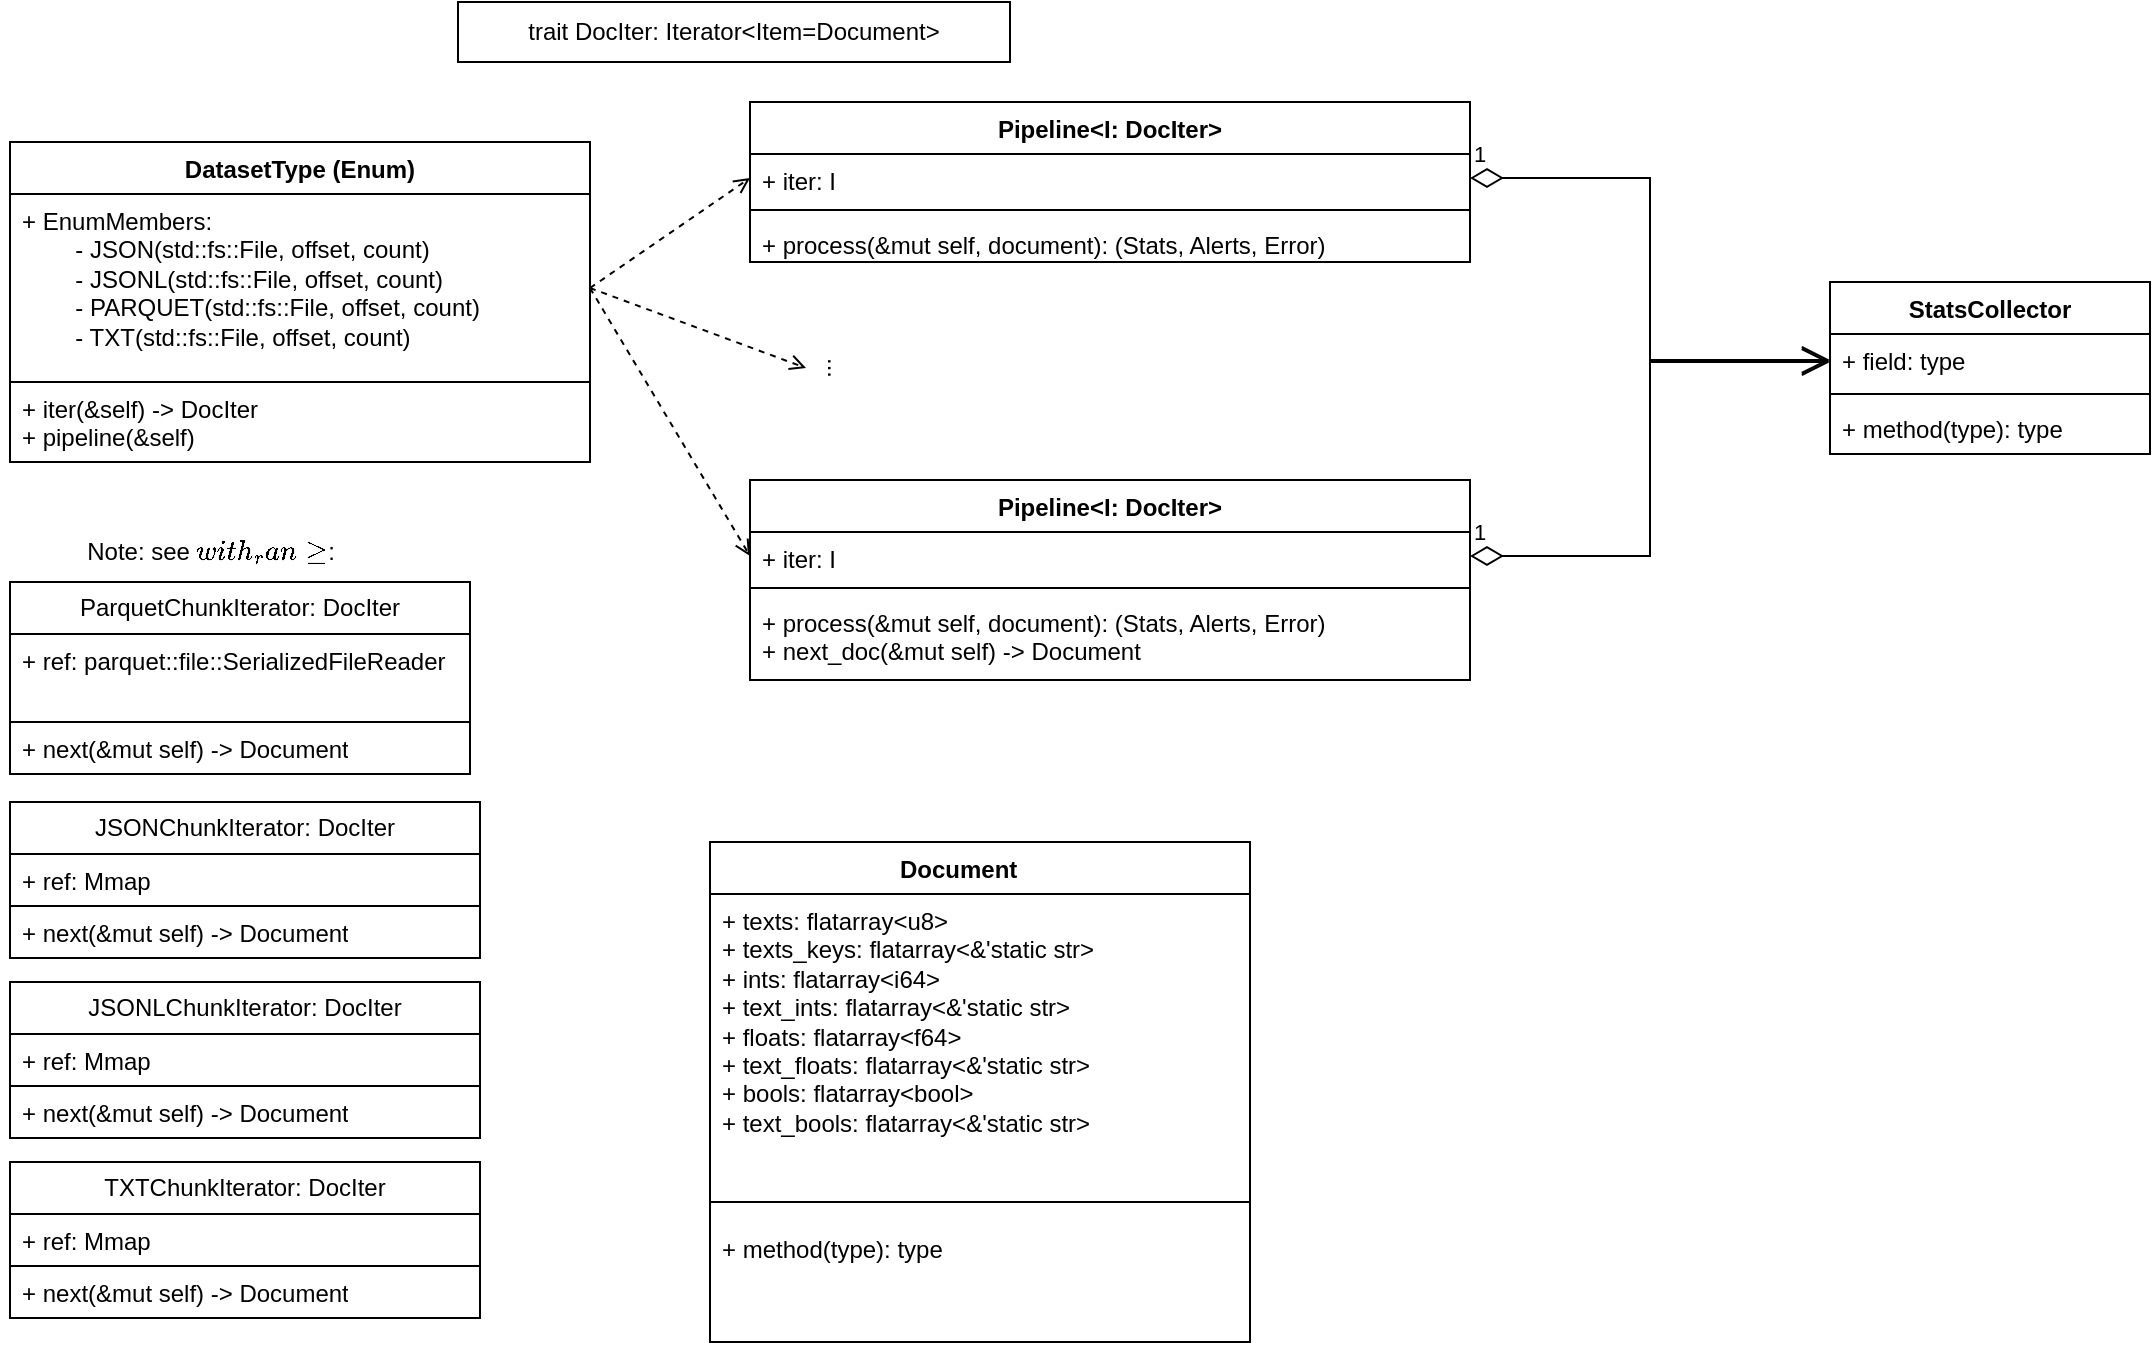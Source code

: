 <mxfile version="26.2.14">
  <diagram id="C5RBs43oDa-KdzZeNtuy" name="Page-1">
    <mxGraphModel dx="222" dy="354" grid="1" gridSize="10" guides="1" tooltips="1" connect="1" arrows="1" fold="1" page="1" pageScale="1" pageWidth="827" pageHeight="1169" math="0" shadow="0">
      <root>
        <mxCell id="WIyWlLk6GJQsqaUBKTNV-0" />
        <mxCell id="WIyWlLk6GJQsqaUBKTNV-1" parent="WIyWlLk6GJQsqaUBKTNV-0" />
        <mxCell id="qO3jAOuhROKbY-ezE0CX-12" value="DatasetType (Enum)" style="swimlane;fontStyle=1;align=center;verticalAlign=top;childLayout=stackLayout;horizontal=1;startSize=26;horizontalStack=0;resizeParent=1;resizeParentMax=0;resizeLast=0;collapsible=1;marginBottom=0;whiteSpace=wrap;html=1;" parent="WIyWlLk6GJQsqaUBKTNV-1" vertex="1">
          <mxGeometry x="30" y="70" width="290" height="160" as="geometry" />
        </mxCell>
        <mxCell id="qO3jAOuhROKbY-ezE0CX-13" value="&lt;div&gt;+ EnumMembers:&lt;/div&gt;&lt;div&gt;&lt;span style=&quot;white-space: pre;&quot;&gt;&#x9;&lt;/span&gt;- JSON(std::fs::File, offset, count)&lt;/div&gt;&lt;div&gt;&lt;span style=&quot;white-space: pre;&quot;&gt;&#x9;&lt;/span&gt;- JSONL(std::fs::File, offset, count)&lt;/div&gt;&lt;div&gt;&lt;span style=&quot;white-space: pre;&quot;&gt;&#x9;&lt;/span&gt;- PARQUET(std::fs::File, offset, count)&lt;/div&gt;&lt;div&gt;&lt;span style=&quot;white-space: pre;&quot;&gt;&#x9;&lt;/span&gt;- TXT(std::fs::File, offset, count)&lt;/div&gt;&lt;br&gt;&lt;div&gt;&lt;br&gt;&lt;/div&gt;" style="text;strokeColor=none;fillColor=none;align=left;verticalAlign=top;spacingLeft=4;spacingRight=4;overflow=hidden;rotatable=0;points=[[0,0.5],[1,0.5]];portConstraint=eastwest;whiteSpace=wrap;html=1;" parent="qO3jAOuhROKbY-ezE0CX-12" vertex="1">
          <mxGeometry y="26" width="290" height="94" as="geometry" />
        </mxCell>
        <mxCell id="qO3jAOuhROKbY-ezE0CX-25" value="&lt;div&gt;+ iter(&amp;amp;self) -&amp;gt; DocIter&lt;/div&gt;&lt;div&gt;+ pipeline(&amp;amp;self)&lt;/div&gt;" style="text;strokeColor=default;fillColor=none;align=left;verticalAlign=top;spacingLeft=4;spacingRight=4;overflow=hidden;rotatable=0;points=[[0,0.5],[1,0.5]];portConstraint=eastwest;whiteSpace=wrap;html=1;" parent="qO3jAOuhROKbY-ezE0CX-12" vertex="1">
          <mxGeometry y="120" width="290" height="40" as="geometry" />
        </mxCell>
        <mxCell id="qO3jAOuhROKbY-ezE0CX-16" value="Pipeline&amp;lt;I: DocIter&amp;gt;" style="swimlane;fontStyle=1;align=center;verticalAlign=top;childLayout=stackLayout;horizontal=1;startSize=26;horizontalStack=0;resizeParent=1;resizeParentMax=0;resizeLast=0;collapsible=1;marginBottom=0;whiteSpace=wrap;html=1;" parent="WIyWlLk6GJQsqaUBKTNV-1" vertex="1">
          <mxGeometry x="400" y="50" width="360" height="80" as="geometry" />
        </mxCell>
        <mxCell id="qO3jAOuhROKbY-ezE0CX-17" value="&lt;div&gt;+ iter: I &lt;br&gt;&lt;/div&gt;" style="text;strokeColor=none;fillColor=none;align=left;verticalAlign=top;spacingLeft=4;spacingRight=4;overflow=hidden;rotatable=0;points=[[0,0.5],[1,0.5]];portConstraint=eastwest;whiteSpace=wrap;html=1;" parent="qO3jAOuhROKbY-ezE0CX-16" vertex="1">
          <mxGeometry y="26" width="360" height="24" as="geometry" />
        </mxCell>
        <mxCell id="qO3jAOuhROKbY-ezE0CX-18" value="" style="line;strokeWidth=1;fillColor=none;align=left;verticalAlign=middle;spacingTop=-1;spacingLeft=3;spacingRight=3;rotatable=0;labelPosition=right;points=[];portConstraint=eastwest;strokeColor=inherit;" parent="qO3jAOuhROKbY-ezE0CX-16" vertex="1">
          <mxGeometry y="50" width="360" height="8" as="geometry" />
        </mxCell>
        <mxCell id="qO3jAOuhROKbY-ezE0CX-19" value="+ process(&amp;amp;mut self, document): (Stats, Alerts, Error)" style="text;strokeColor=none;fillColor=none;align=left;verticalAlign=top;spacingLeft=4;spacingRight=4;overflow=hidden;rotatable=0;points=[[0,0.5],[1,0.5]];portConstraint=eastwest;whiteSpace=wrap;html=1;" parent="qO3jAOuhROKbY-ezE0CX-16" vertex="1">
          <mxGeometry y="58" width="360" height="22" as="geometry" />
        </mxCell>
        <mxCell id="qO3jAOuhROKbY-ezE0CX-26" value="ParquetChunkIterator: DocIter" style="swimlane;fontStyle=0;childLayout=stackLayout;horizontal=1;startSize=26;fillColor=none;horizontalStack=0;resizeParent=1;resizeParentMax=0;resizeLast=0;collapsible=1;marginBottom=0;whiteSpace=wrap;html=1;" parent="WIyWlLk6GJQsqaUBKTNV-1" vertex="1">
          <mxGeometry x="30" y="290" width="230" height="96" as="geometry" />
        </mxCell>
        <mxCell id="qO3jAOuhROKbY-ezE0CX-27" value="+ ref: parquet::file::SerializedFileReader" style="text;strokeColor=default;fillColor=none;align=left;verticalAlign=top;spacingLeft=4;spacingRight=4;overflow=hidden;rotatable=0;points=[[0,0.5],[1,0.5]];portConstraint=eastwest;whiteSpace=wrap;html=1;" parent="qO3jAOuhROKbY-ezE0CX-26" vertex="1">
          <mxGeometry y="26" width="230" height="44" as="geometry" />
        </mxCell>
        <mxCell id="qO3jAOuhROKbY-ezE0CX-30" value="+ next(&amp;amp;mut self) -&amp;gt; Document" style="text;strokeColor=none;fillColor=none;align=left;verticalAlign=top;spacingLeft=4;spacingRight=4;overflow=hidden;rotatable=0;points=[[0,0.5],[1,0.5]];portConstraint=eastwest;whiteSpace=wrap;html=1;" parent="qO3jAOuhROKbY-ezE0CX-26" vertex="1">
          <mxGeometry y="70" width="230" height="26" as="geometry" />
        </mxCell>
        <mxCell id="qO3jAOuhROKbY-ezE0CX-31" value="&lt;div&gt;JSONLChunkIterator: DocIter&lt;/div&gt;" style="swimlane;fontStyle=0;childLayout=stackLayout;horizontal=1;startSize=26;fillColor=none;horizontalStack=0;resizeParent=1;resizeParentMax=0;resizeLast=0;collapsible=1;marginBottom=0;whiteSpace=wrap;html=1;" parent="WIyWlLk6GJQsqaUBKTNV-1" vertex="1">
          <mxGeometry x="30" y="490" width="235" height="78" as="geometry" />
        </mxCell>
        <mxCell id="qO3jAOuhROKbY-ezE0CX-32" value="+ ref: Mmap" style="text;strokeColor=default;fillColor=none;align=left;verticalAlign=top;spacingLeft=4;spacingRight=4;overflow=hidden;rotatable=0;points=[[0,0.5],[1,0.5]];portConstraint=eastwest;whiteSpace=wrap;html=1;" parent="qO3jAOuhROKbY-ezE0CX-31" vertex="1">
          <mxGeometry y="26" width="235" height="26" as="geometry" />
        </mxCell>
        <mxCell id="qO3jAOuhROKbY-ezE0CX-33" value="+ next(&amp;amp;mut self) -&amp;gt; Document" style="text;strokeColor=none;fillColor=none;align=left;verticalAlign=top;spacingLeft=4;spacingRight=4;overflow=hidden;rotatable=0;points=[[0,0.5],[1,0.5]];portConstraint=eastwest;whiteSpace=wrap;html=1;" parent="qO3jAOuhROKbY-ezE0CX-31" vertex="1">
          <mxGeometry y="52" width="235" height="26" as="geometry" />
        </mxCell>
        <mxCell id="qO3jAOuhROKbY-ezE0CX-34" value="JSONChunkIterator: DocIter" style="swimlane;fontStyle=0;childLayout=stackLayout;horizontal=1;startSize=26;fillColor=none;horizontalStack=0;resizeParent=1;resizeParentMax=0;resizeLast=0;collapsible=1;marginBottom=0;whiteSpace=wrap;html=1;" parent="WIyWlLk6GJQsqaUBKTNV-1" vertex="1">
          <mxGeometry x="30" y="400" width="235" height="78" as="geometry" />
        </mxCell>
        <mxCell id="qO3jAOuhROKbY-ezE0CX-35" value="+ ref: Mmap" style="text;strokeColor=default;fillColor=none;align=left;verticalAlign=top;spacingLeft=4;spacingRight=4;overflow=hidden;rotatable=0;points=[[0,0.5],[1,0.5]];portConstraint=eastwest;whiteSpace=wrap;html=1;" parent="qO3jAOuhROKbY-ezE0CX-34" vertex="1">
          <mxGeometry y="26" width="235" height="26" as="geometry" />
        </mxCell>
        <mxCell id="qO3jAOuhROKbY-ezE0CX-36" value="+ next(&amp;amp;mut self) -&amp;gt; Document" style="text;strokeColor=none;fillColor=none;align=left;verticalAlign=top;spacingLeft=4;spacingRight=4;overflow=hidden;rotatable=0;points=[[0,0.5],[1,0.5]];portConstraint=eastwest;whiteSpace=wrap;html=1;" parent="qO3jAOuhROKbY-ezE0CX-34" vertex="1">
          <mxGeometry y="52" width="235" height="26" as="geometry" />
        </mxCell>
        <mxCell id="qO3jAOuhROKbY-ezE0CX-37" value="TXTChunkIterator: DocIter" style="swimlane;fontStyle=0;childLayout=stackLayout;horizontal=1;startSize=26;fillColor=none;horizontalStack=0;resizeParent=1;resizeParentMax=0;resizeLast=0;collapsible=1;marginBottom=0;whiteSpace=wrap;html=1;" parent="WIyWlLk6GJQsqaUBKTNV-1" vertex="1">
          <mxGeometry x="30" y="580" width="235" height="78" as="geometry" />
        </mxCell>
        <mxCell id="qO3jAOuhROKbY-ezE0CX-38" value="+ ref: Mmap" style="text;strokeColor=default;fillColor=none;align=left;verticalAlign=top;spacingLeft=4;spacingRight=4;overflow=hidden;rotatable=0;points=[[0,0.5],[1,0.5]];portConstraint=eastwest;whiteSpace=wrap;html=1;" parent="qO3jAOuhROKbY-ezE0CX-37" vertex="1">
          <mxGeometry y="26" width="235" height="26" as="geometry" />
        </mxCell>
        <mxCell id="qO3jAOuhROKbY-ezE0CX-39" value="+ next(&amp;amp;mut self) -&amp;gt; Document" style="text;strokeColor=none;fillColor=none;align=left;verticalAlign=top;spacingLeft=4;spacingRight=4;overflow=hidden;rotatable=0;points=[[0,0.5],[1,0.5]];portConstraint=eastwest;whiteSpace=wrap;html=1;" parent="qO3jAOuhROKbY-ezE0CX-37" vertex="1">
          <mxGeometry y="52" width="235" height="26" as="geometry" />
        </mxCell>
        <mxCell id="qO3jAOuhROKbY-ezE0CX-41" value="trait DocIter: Iterator&amp;lt;Item=Document&amp;gt;" style="html=1;whiteSpace=wrap;" parent="WIyWlLk6GJQsqaUBKTNV-1" vertex="1">
          <mxGeometry x="254" width="276" height="30" as="geometry" />
        </mxCell>
        <mxCell id="qO3jAOuhROKbY-ezE0CX-42" value="Pipeline&amp;lt;I: DocIter&amp;gt;" style="swimlane;fontStyle=1;align=center;verticalAlign=top;childLayout=stackLayout;horizontal=1;startSize=26;horizontalStack=0;resizeParent=1;resizeParentMax=0;resizeLast=0;collapsible=1;marginBottom=0;whiteSpace=wrap;html=1;" parent="WIyWlLk6GJQsqaUBKTNV-1" vertex="1">
          <mxGeometry x="400" y="239" width="360" height="100" as="geometry" />
        </mxCell>
        <mxCell id="qO3jAOuhROKbY-ezE0CX-43" value="&lt;div&gt;+ iter: I &lt;br&gt;&lt;/div&gt;" style="text;strokeColor=none;fillColor=none;align=left;verticalAlign=top;spacingLeft=4;spacingRight=4;overflow=hidden;rotatable=0;points=[[0,0.5],[1,0.5]];portConstraint=eastwest;whiteSpace=wrap;html=1;" parent="qO3jAOuhROKbY-ezE0CX-42" vertex="1">
          <mxGeometry y="26" width="360" height="24" as="geometry" />
        </mxCell>
        <mxCell id="qO3jAOuhROKbY-ezE0CX-44" value="" style="line;strokeWidth=1;fillColor=none;align=left;verticalAlign=middle;spacingTop=-1;spacingLeft=3;spacingRight=3;rotatable=0;labelPosition=right;points=[];portConstraint=eastwest;strokeColor=inherit;" parent="qO3jAOuhROKbY-ezE0CX-42" vertex="1">
          <mxGeometry y="50" width="360" height="8" as="geometry" />
        </mxCell>
        <mxCell id="qO3jAOuhROKbY-ezE0CX-45" value="&lt;div&gt;+ process(&amp;amp;mut self, document): (Stats, Alerts, Error)&lt;/div&gt;&lt;div&gt;+ next_doc(&amp;amp;mut self) -&amp;gt; Document&lt;/div&gt;" style="text;strokeColor=none;fillColor=none;align=left;verticalAlign=top;spacingLeft=4;spacingRight=4;overflow=hidden;rotatable=0;points=[[0,0.5],[1,0.5]];portConstraint=eastwest;whiteSpace=wrap;html=1;" parent="qO3jAOuhROKbY-ezE0CX-42" vertex="1">
          <mxGeometry y="58" width="360" height="42" as="geometry" />
        </mxCell>
        <mxCell id="qO3jAOuhROKbY-ezE0CX-47" value="StatsCollector" style="swimlane;fontStyle=1;align=center;verticalAlign=top;childLayout=stackLayout;horizontal=1;startSize=26;horizontalStack=0;resizeParent=1;resizeParentMax=0;resizeLast=0;collapsible=1;marginBottom=0;whiteSpace=wrap;html=1;" parent="WIyWlLk6GJQsqaUBKTNV-1" vertex="1">
          <mxGeometry x="940" y="140" width="160" height="86" as="geometry" />
        </mxCell>
        <mxCell id="qO3jAOuhROKbY-ezE0CX-48" value="+ field: type" style="text;strokeColor=none;fillColor=none;align=left;verticalAlign=top;spacingLeft=4;spacingRight=4;overflow=hidden;rotatable=0;points=[[0,0.5],[1,0.5]];portConstraint=eastwest;whiteSpace=wrap;html=1;" parent="qO3jAOuhROKbY-ezE0CX-47" vertex="1">
          <mxGeometry y="26" width="160" height="26" as="geometry" />
        </mxCell>
        <mxCell id="qO3jAOuhROKbY-ezE0CX-49" value="" style="line;strokeWidth=1;fillColor=none;align=left;verticalAlign=middle;spacingTop=-1;spacingLeft=3;spacingRight=3;rotatable=0;labelPosition=right;points=[];portConstraint=eastwest;strokeColor=inherit;" parent="qO3jAOuhROKbY-ezE0CX-47" vertex="1">
          <mxGeometry y="52" width="160" height="8" as="geometry" />
        </mxCell>
        <mxCell id="qO3jAOuhROKbY-ezE0CX-50" value="+ method(type): type" style="text;strokeColor=none;fillColor=none;align=left;verticalAlign=top;spacingLeft=4;spacingRight=4;overflow=hidden;rotatable=0;points=[[0,0.5],[1,0.5]];portConstraint=eastwest;whiteSpace=wrap;html=1;" parent="qO3jAOuhROKbY-ezE0CX-47" vertex="1">
          <mxGeometry y="60" width="160" height="26" as="geometry" />
        </mxCell>
        <mxCell id="qO3jAOuhROKbY-ezE0CX-52" value="..." style="text;html=1;align=center;verticalAlign=middle;whiteSpace=wrap;rounded=0;rotation=90;" parent="WIyWlLk6GJQsqaUBKTNV-1" vertex="1">
          <mxGeometry x="413" y="168" width="60" height="30" as="geometry" />
        </mxCell>
        <mxCell id="qO3jAOuhROKbY-ezE0CX-53" value="" style="html=1;verticalAlign=bottom;labelBackgroundColor=none;endArrow=open;endFill=0;dashed=1;rounded=0;entryX=0;entryY=0.5;entryDx=0;entryDy=0;exitX=1;exitY=0.5;exitDx=0;exitDy=0;" parent="WIyWlLk6GJQsqaUBKTNV-1" source="qO3jAOuhROKbY-ezE0CX-13" target="qO3jAOuhROKbY-ezE0CX-17" edge="1">
          <mxGeometry width="160" relative="1" as="geometry">
            <mxPoint x="300" y="150" as="sourcePoint" />
            <mxPoint x="460" y="150" as="targetPoint" />
          </mxGeometry>
        </mxCell>
        <mxCell id="qO3jAOuhROKbY-ezE0CX-54" value="" style="html=1;verticalAlign=bottom;labelBackgroundColor=none;endArrow=open;endFill=0;dashed=1;rounded=0;entryX=0;entryY=0.5;entryDx=0;entryDy=0;exitX=1;exitY=0.5;exitDx=0;exitDy=0;" parent="WIyWlLk6GJQsqaUBKTNV-1" source="qO3jAOuhROKbY-ezE0CX-13" target="qO3jAOuhROKbY-ezE0CX-43" edge="1">
          <mxGeometry width="160" relative="1" as="geometry">
            <mxPoint x="310" y="160" as="sourcePoint" />
            <mxPoint x="410" y="98" as="targetPoint" />
          </mxGeometry>
        </mxCell>
        <mxCell id="qO3jAOuhROKbY-ezE0CX-55" value="" style="html=1;verticalAlign=bottom;labelBackgroundColor=none;endArrow=open;endFill=0;dashed=1;rounded=0;entryX=0.5;entryY=1;entryDx=0;entryDy=0;exitX=1;exitY=0.5;exitDx=0;exitDy=0;" parent="WIyWlLk6GJQsqaUBKTNV-1" source="qO3jAOuhROKbY-ezE0CX-13" target="qO3jAOuhROKbY-ezE0CX-52" edge="1">
          <mxGeometry width="160" relative="1" as="geometry">
            <mxPoint x="310" y="148" as="sourcePoint" />
            <mxPoint x="410" y="98" as="targetPoint" />
          </mxGeometry>
        </mxCell>
        <mxCell id="qO3jAOuhROKbY-ezE0CX-56" value="1" style="endArrow=open;html=1;endSize=12;startArrow=diamondThin;startSize=14;startFill=0;edgeStyle=orthogonalEdgeStyle;align=left;verticalAlign=bottom;rounded=0;exitX=1;exitY=0.5;exitDx=0;exitDy=0;" parent="WIyWlLk6GJQsqaUBKTNV-1" source="qO3jAOuhROKbY-ezE0CX-17" edge="1">
          <mxGeometry x="-1" y="3" relative="1" as="geometry">
            <mxPoint x="780" y="182.66" as="sourcePoint" />
            <mxPoint x="940" y="180" as="targetPoint" />
            <Array as="points">
              <mxPoint x="850" y="88" />
              <mxPoint x="850" y="180" />
              <mxPoint x="920" y="180" />
            </Array>
          </mxGeometry>
        </mxCell>
        <mxCell id="qO3jAOuhROKbY-ezE0CX-57" value="1" style="endArrow=open;html=1;endSize=12;startArrow=diamondThin;startSize=14;startFill=0;edgeStyle=orthogonalEdgeStyle;align=left;verticalAlign=bottom;rounded=0;exitX=1;exitY=0.5;exitDx=0;exitDy=0;entryX=0;entryY=0.5;entryDx=0;entryDy=0;" parent="WIyWlLk6GJQsqaUBKTNV-1" source="qO3jAOuhROKbY-ezE0CX-43" target="qO3jAOuhROKbY-ezE0CX-48" edge="1">
          <mxGeometry x="-1" y="3" relative="1" as="geometry">
            <mxPoint x="770" y="98" as="sourcePoint" />
            <mxPoint x="950" y="192.66" as="targetPoint" />
          </mxGeometry>
        </mxCell>
        <mxCell id="jUZZ57gkgZ1GBOcDASUF-0" value="Document&lt;span style=&quot;white-space: pre;&quot;&gt;&#x9;&lt;/span&gt;" style="swimlane;fontStyle=1;align=center;verticalAlign=top;childLayout=stackLayout;horizontal=1;startSize=26;horizontalStack=0;resizeParent=1;resizeParentMax=0;resizeLast=0;collapsible=1;marginBottom=0;whiteSpace=wrap;html=1;" vertex="1" parent="WIyWlLk6GJQsqaUBKTNV-1">
          <mxGeometry x="380" y="420" width="270" height="250" as="geometry">
            <mxRectangle x="380" y="420" width="120" height="30" as="alternateBounds" />
          </mxGeometry>
        </mxCell>
        <mxCell id="jUZZ57gkgZ1GBOcDASUF-1" value="&lt;div&gt;+ texts: flatarray&amp;lt;u8&amp;gt;&lt;/div&gt;&lt;div&gt;+ texts_keys: flatarray&amp;lt;&amp;amp;&#39;static str&amp;gt;&lt;/div&gt;&lt;div&gt;+ ints: flatarray&amp;lt;i64&amp;gt;&lt;/div&gt;&lt;div&gt;+ text_ints: flatarray&amp;lt;&amp;amp;&#39;static str&amp;gt;&lt;/div&gt;&lt;div&gt;+ floats: flatarray&amp;lt;f64&amp;gt;&lt;/div&gt;&lt;div&gt;+ text_floats: flatarray&amp;lt;&amp;amp;&#39;static str&amp;gt;&lt;/div&gt;&lt;div&gt;+ bools: flatarray&amp;lt;bool&amp;gt;&lt;/div&gt;&lt;div&gt;+ text_bools: flatarray&amp;lt;&amp;amp;&#39;static str&amp;gt;&lt;/div&gt;" style="text;strokeColor=none;fillColor=none;align=left;verticalAlign=top;spacingLeft=4;spacingRight=4;overflow=hidden;rotatable=0;points=[[0,0.5],[1,0.5]];portConstraint=eastwest;whiteSpace=wrap;html=1;" vertex="1" parent="jUZZ57gkgZ1GBOcDASUF-0">
          <mxGeometry y="26" width="270" height="144" as="geometry" />
        </mxCell>
        <mxCell id="jUZZ57gkgZ1GBOcDASUF-2" value="" style="line;strokeWidth=1;fillColor=none;align=left;verticalAlign=middle;spacingTop=-1;spacingLeft=3;spacingRight=3;rotatable=0;labelPosition=right;points=[];portConstraint=eastwest;strokeColor=inherit;" vertex="1" parent="jUZZ57gkgZ1GBOcDASUF-0">
          <mxGeometry y="170" width="270" height="20" as="geometry" />
        </mxCell>
        <mxCell id="jUZZ57gkgZ1GBOcDASUF-3" value="+ method(type): type" style="text;strokeColor=none;fillColor=none;align=left;verticalAlign=top;spacingLeft=4;spacingRight=4;overflow=hidden;rotatable=0;points=[[0,0.5],[1,0.5]];portConstraint=eastwest;whiteSpace=wrap;html=1;" vertex="1" parent="jUZZ57gkgZ1GBOcDASUF-0">
          <mxGeometry y="190" width="270" height="60" as="geometry" />
        </mxCell>
        <UserObject label="Note: see `with_range`: " link="https://docs.rs/parquet/latest/parquet/file/serialized_reader/struct.ReadOptionsBuilder.html" id="jUZZ57gkgZ1GBOcDASUF-4">
          <mxCell style="text;html=1;align=center;verticalAlign=middle;resizable=0;points=[];autosize=1;strokeColor=none;fillColor=none;rotation=0;" vertex="1" parent="WIyWlLk6GJQsqaUBKTNV-1">
            <mxGeometry x="25" y="260" width="210" height="30" as="geometry" />
          </mxCell>
        </UserObject>
      </root>
    </mxGraphModel>
  </diagram>
</mxfile>
